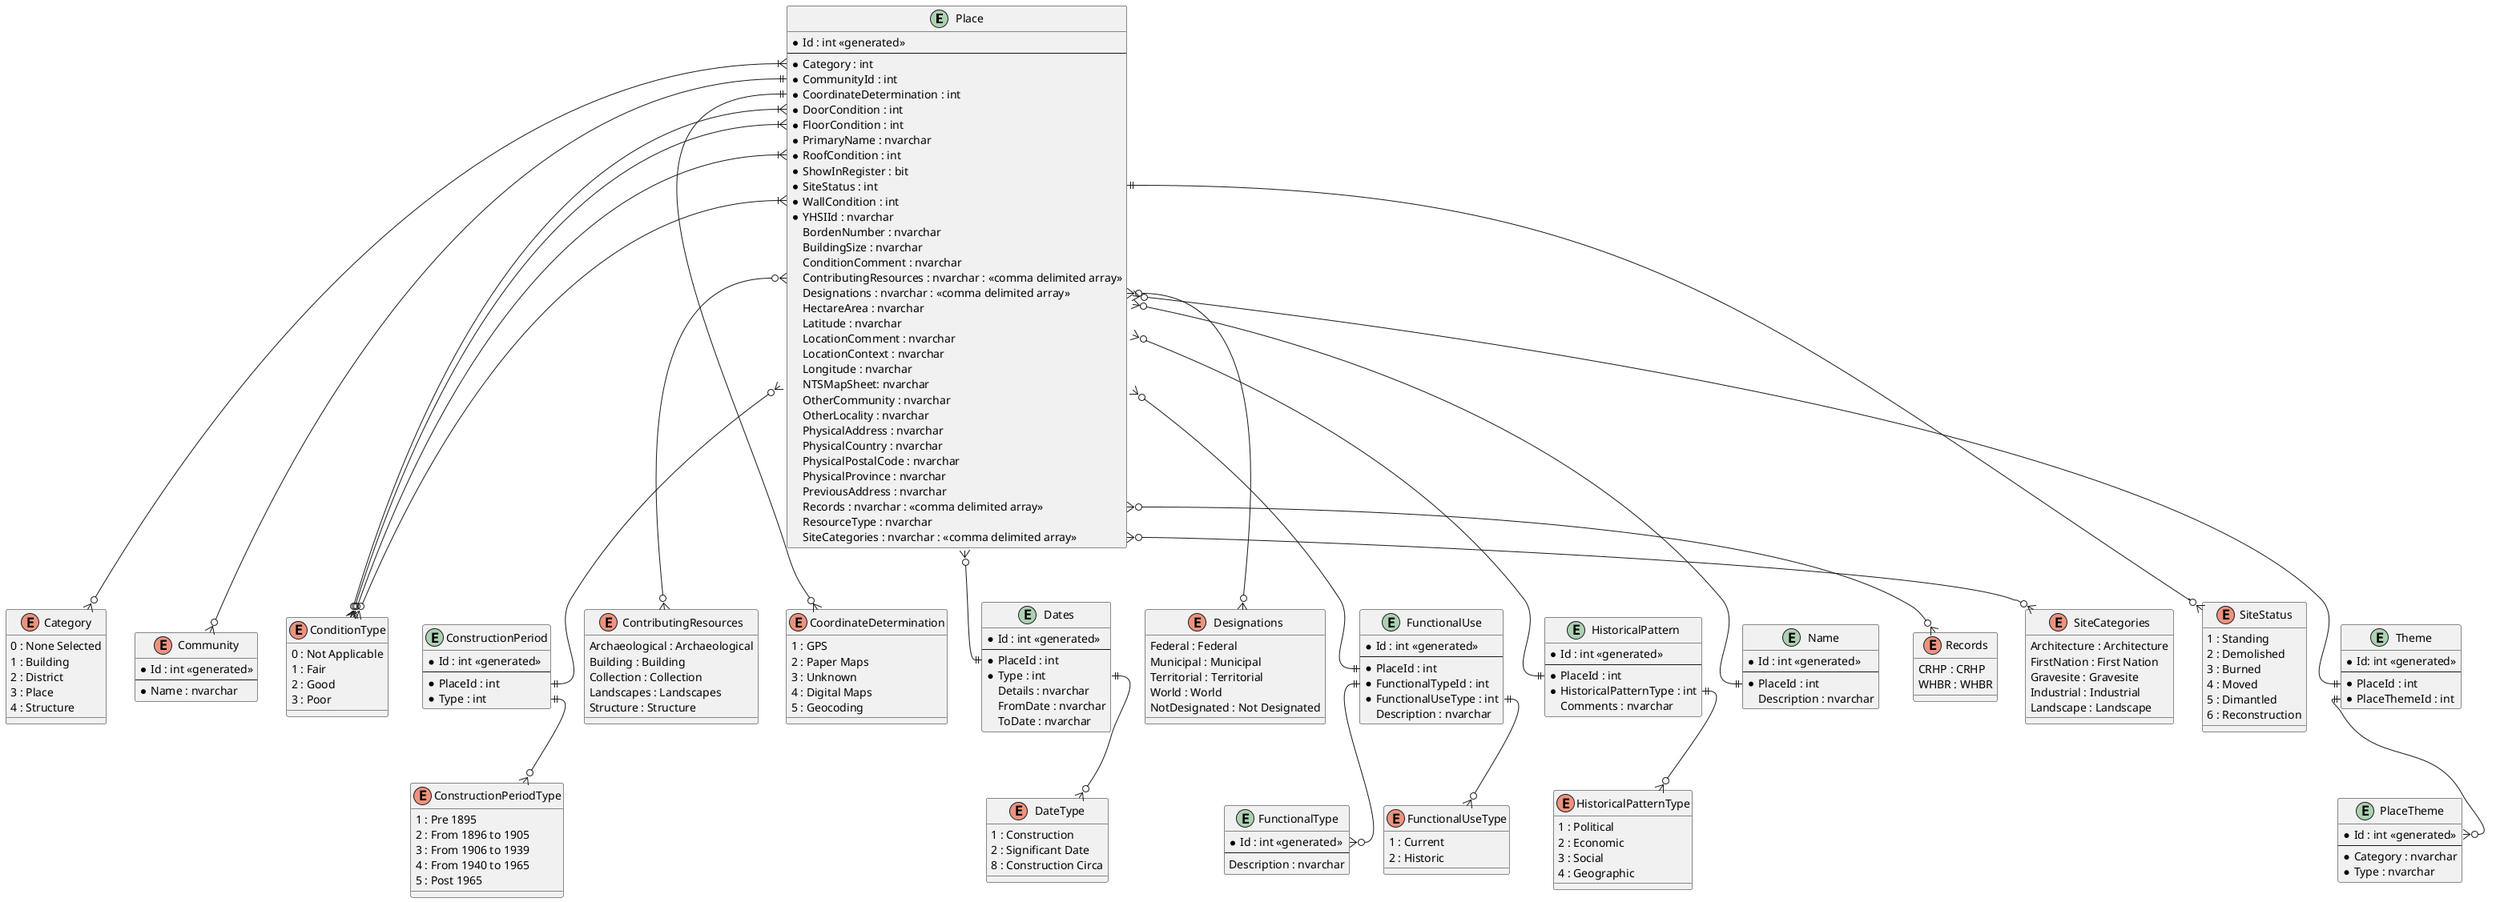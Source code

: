 @startuml

entity Place {
  * Id : int <<generated>>
  --
  * Category : int
  * CommunityId : int
  * CoordinateDetermination : int
  * DoorCondition : int
  * FloorCondition : int
  * PrimaryName : nvarchar
  * RoofCondition : int
  * ShowInRegister : bit
  * SiteStatus : int
  * WallCondition : int
  * YHSIId : nvarchar
  BordenNumber : nvarchar
  BuildingSize : nvarchar
  ConditionComment : nvarchar
  ContributingResources : nvarchar : <<comma delimited array>>
  Designations : nvarchar : <<comma delimited array>>
  HectareArea : nvarchar
  Latitude : nvarchar
  LocationComment : nvarchar
  LocationContext : nvarchar
  Longitude : nvarchar
  NTSMapSheet: nvarchar
  OtherCommunity : nvarchar
  OtherLocality : nvarchar
  PhysicalAddress : nvarchar
  PhysicalCountry : nvarchar
  PhysicalPostalCode : nvarchar
  PhysicalProvince : nvarchar
  PreviousAddress : nvarchar
  Records : nvarchar : <<comma delimited array>>
  ResourceType : nvarchar
  SiteCategories : nvarchar : <<comma delimited array>>
}

enum Category {
  0 : None Selected
  1 : Building
  2 : District
  3 : Place
  4 : Structure
}

enum Community {
  * Id : int <<generated>>
  --
  * Name : nvarchar
}

enum ConditionType {
  0 : Not Applicable
  1 : Fair
  2 : Good
  3 : Poor
}

entity ConstructionPeriod {
  * Id : int <<generated>>
  --
  * PlaceId : int
  * Type : int
}

enum ConstructionPeriodType {
  1 : Pre 1895
  2 : From 1896 to 1905
  3 : From 1906 to 1939
  4 : From 1940 to 1965
  5 : Post 1965
}

enum ContributingResources {
  Archaeological : Archaeological
  Building : Building
  Collection : Collection
  Landscapes : Landscapes
  Structure : Structure
}

enum CoordinateDetermination {
  1 : GPS
  2 : Paper Maps
  3 : Unknown
  4 : Digital Maps
  5 : Geocoding
}

entity Dates {
  * Id : int <<generated>>
  --
  * PlaceId : int
  * Type : int
  Details : nvarchar
  FromDate : nvarchar
  ToDate : nvarchar
}

enum DateType {
  1 : Construction
  2 : Significant Date
  8 : Construction Circa
}

enum Designations {
  Federal : Federal
  Municipal : Municipal
  Territorial : Territorial
  World : World
  NotDesignated : Not Designated
}

entity FunctionalType {
  * Id : int <<generated>>
  --
  Description : nvarchar
}

entity FunctionalUse {
  * Id : int <<generated>>
  --
  * PlaceId : int
  * FunctionalTypeId : int
  * FunctionalUseType : int
  Description : nvarchar
}

enum FunctionalUseType {
  1 : Current
  2 : Historic
}

entity HistoricalPattern {
  * Id : int <<generated>>
  --
  * PlaceId : int
  * HistoricalPatternType : int
  Comments : nvarchar
}

enum HistoricalPatternType {
  1 : Political
  2 : Economic
  3 : Social
  4 : Geographic
}

entity Name {
  * Id : int <<generated>>
  --
  * PlaceId : int
  Description : nvarchar
}

entity PlaceTheme {
  * Id : int <<generated>>
  --
  * Category : nvarchar
  * Type : nvarchar
}

enum Records {
  CRHP : CRHP
  WHBR : WHBR
}

enum SiteCategories {
  Architecture : Architecture
  FirstNation : First Nation
  Gravesite : Gravesite
  Industrial : Industrial
  Landscape : Landscape
}

enum SiteStatus {
  1 : Standing
  2 : Demolished
  3 : Burned
  4 : Moved
  5 : Dimantled
  6 : Reconstruction
}

entity Theme {
  * Id: int <<generated>>
  --
  * PlaceId : int
  * PlaceThemeId : int
}

Place::Category }|--o{ Category
Place::CommunityId ||--o{ Community
Place::ContributingResources }o--o{ ContributingResources
Place::CoordinateDetermination ||--o{ CoordinateDetermination
Place::Designations }o--o{ Designations
Place::DoorCondition }|--o{ ConditionType
Place::FloorCondition }|--o{ ConditionType
Place::Records }o--o{ Records
Place::RoofCondition }|--o{ ConditionType
Place::SiteCategories }o--o{ SiteCategories
Place::SiteStatus ||--o{ SiteStatus
Place::WallCondition }|--o{ ConditionType
Place }o--|| ConstructionPeriod::PlaceId
Place }o--|| Dates::PlaceId
Place }o--|| HistoricalPattern::PlaceId
Place }o--|| Name::PlaceId
Place }o--|| Theme::PlaceId
Place }o--|| FunctionalUse::PlaceId
ConstructionPeriod::Type ||--o{ ConstructionPeriodType
Dates::Type ||--o{ DateType
FunctionalUse::FunctionalTypeId ||--o{ FunctionalType::Id
FunctionalUse::FunctionalUseType ||--o{ FunctionalUseType
HistoricalPattern::HistoricalPatternType ||--o{ HistoricalPatternType
Theme::PlaceThemeId ||--o{ PlaceTheme::Id

@enduml
